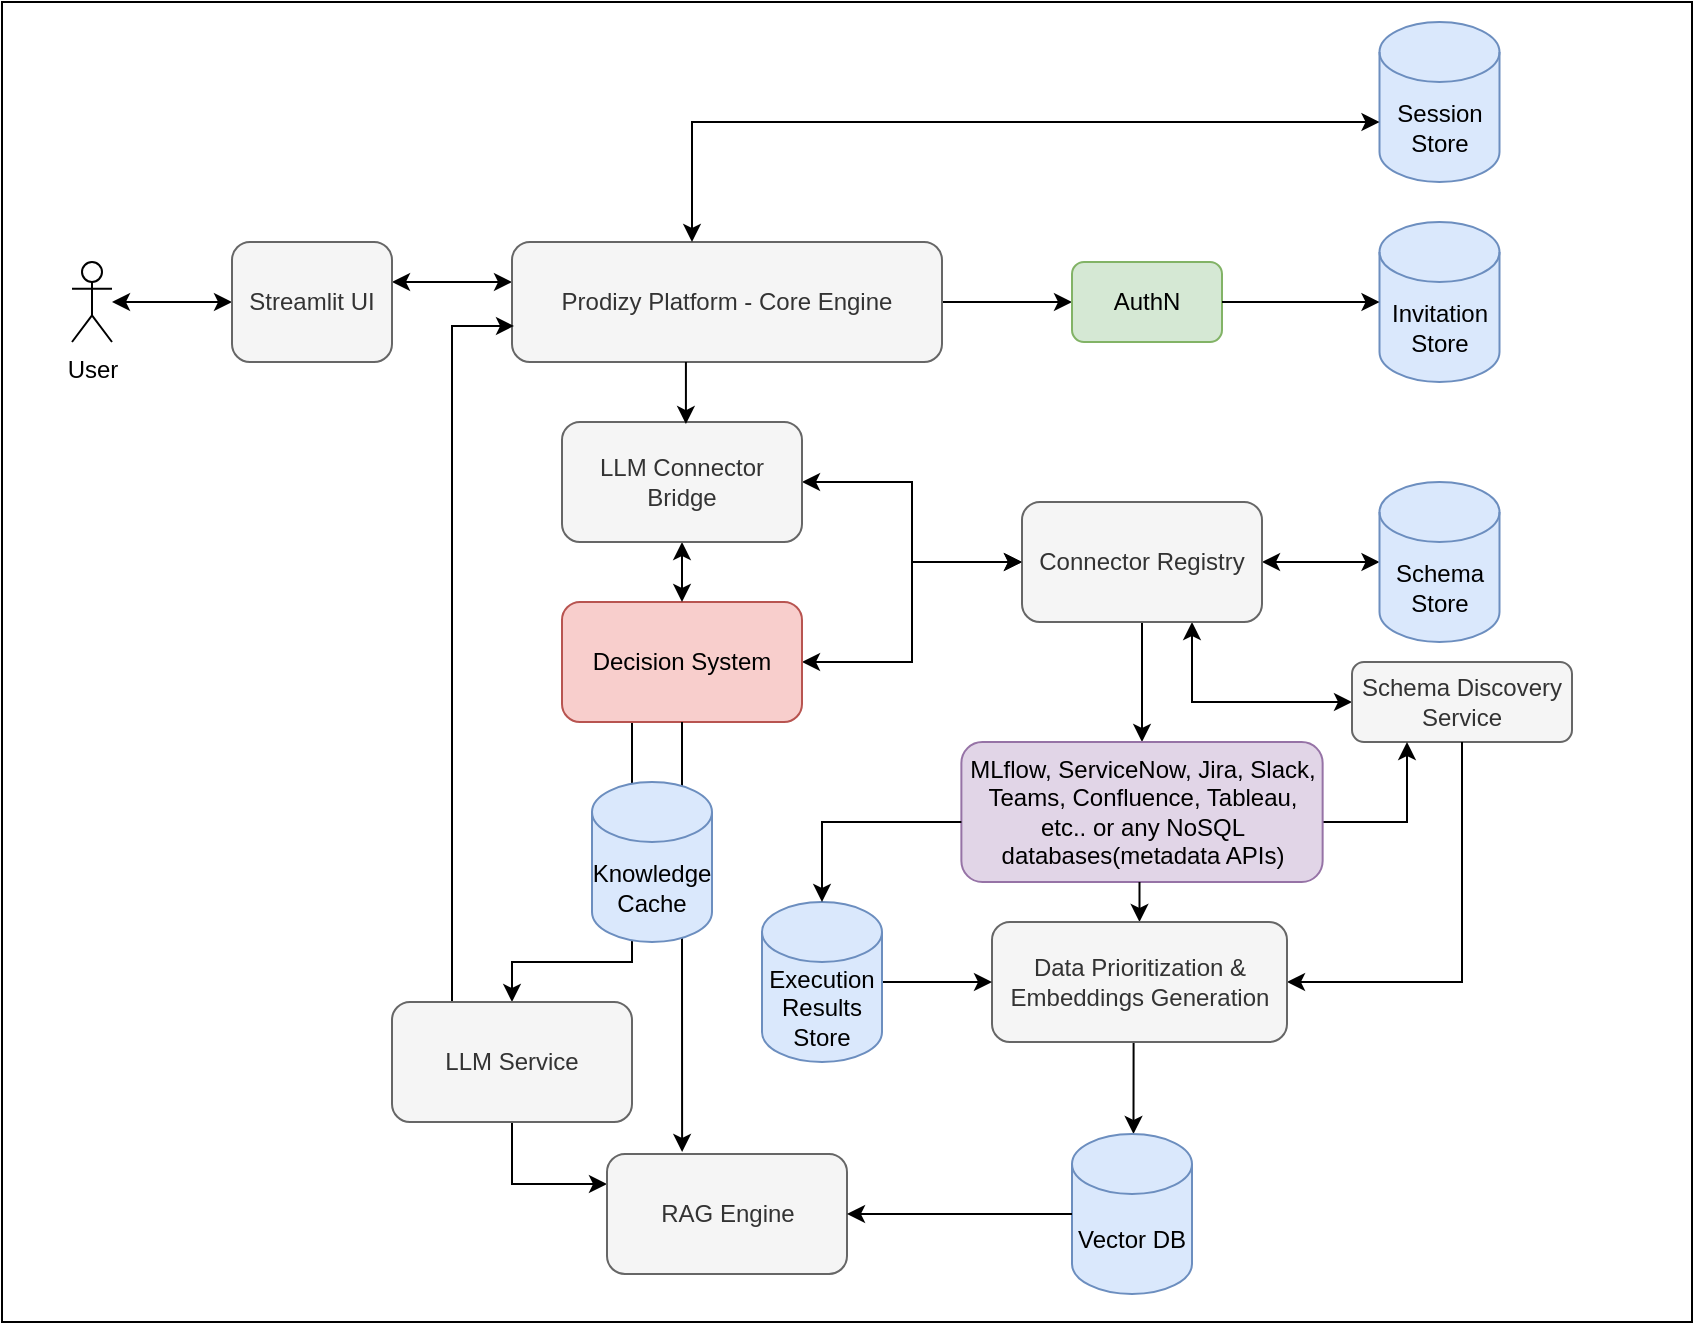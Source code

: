 <mxfile version="26.0.16">
  <diagram name="Page-1" id="i8wkr8u9tjY0ZxnuilSW">
    <mxGraphModel dx="2284" dy="761" grid="1" gridSize="10" guides="1" tooltips="1" connect="1" arrows="1" fold="1" page="1" pageScale="1" pageWidth="850" pageHeight="1100" math="0" shadow="0">
      <root>
        <mxCell id="0" />
        <mxCell id="1" parent="0" />
        <mxCell id="pBoyNUrMg_6SPfZmb3U6-129" value="" style="rounded=0;whiteSpace=wrap;html=1;fontFamily=Helvetica;fontSize=11;fontColor=default;labelBackgroundColor=default;" vertex="1" parent="1">
          <mxGeometry x="-15" y="40" width="845" height="660" as="geometry" />
        </mxCell>
        <mxCell id="pBoyNUrMg_6SPfZmb3U6-2" style="edgeStyle=orthogonalEdgeStyle;rounded=0;orthogonalLoop=1;jettySize=auto;html=1;entryX=0;entryY=0.5;entryDx=0;entryDy=0;startArrow=classic;startFill=1;" edge="1" parent="1" source="pBoyNUrMg_6SPfZmb3U6-1" target="pBoyNUrMg_6SPfZmb3U6-3">
          <mxGeometry relative="1" as="geometry">
            <mxPoint x="160" y="190" as="targetPoint" />
          </mxGeometry>
        </mxCell>
        <mxCell id="pBoyNUrMg_6SPfZmb3U6-1" value="User&lt;div&gt;&lt;br&gt;&lt;/div&gt;" style="shape=umlActor;verticalLabelPosition=bottom;verticalAlign=top;html=1;outlineConnect=0;" vertex="1" parent="1">
          <mxGeometry x="20" y="170" width="20" height="40" as="geometry" />
        </mxCell>
        <mxCell id="pBoyNUrMg_6SPfZmb3U6-4" style="edgeStyle=orthogonalEdgeStyle;rounded=0;orthogonalLoop=1;jettySize=auto;html=1;startArrow=classic;startFill=1;entryX=0;entryY=0.5;entryDx=0;entryDy=0;" edge="1" parent="1">
          <mxGeometry relative="1" as="geometry">
            <mxPoint x="240" y="180" as="targetPoint" />
            <mxPoint x="180" y="180" as="sourcePoint" />
          </mxGeometry>
        </mxCell>
        <mxCell id="pBoyNUrMg_6SPfZmb3U6-3" value="Streamlit UI" style="rounded=1;whiteSpace=wrap;html=1;fillColor=#f5f5f5;strokeColor=#666666;fontColor=#333333;" vertex="1" parent="1">
          <mxGeometry x="100" y="160" width="80" height="60" as="geometry" />
        </mxCell>
        <mxCell id="pBoyNUrMg_6SPfZmb3U6-65" style="edgeStyle=orthogonalEdgeStyle;rounded=0;orthogonalLoop=1;jettySize=auto;html=1;entryX=0;entryY=0.5;entryDx=0;entryDy=0;" edge="1" parent="1" source="pBoyNUrMg_6SPfZmb3U6-5" target="pBoyNUrMg_6SPfZmb3U6-46">
          <mxGeometry relative="1" as="geometry" />
        </mxCell>
        <mxCell id="pBoyNUrMg_6SPfZmb3U6-5" value="Prodizy Platform - Core Engine" style="rounded=1;whiteSpace=wrap;html=1;fillColor=#f5f5f5;strokeColor=#666666;fontColor=#333333;" vertex="1" parent="1">
          <mxGeometry x="240" y="160" width="215" height="60" as="geometry" />
        </mxCell>
        <mxCell id="pBoyNUrMg_6SPfZmb3U6-7" value="Invitation Store" style="shape=cylinder3;whiteSpace=wrap;html=1;boundedLbl=1;backgroundOutline=1;size=15;fillColor=#dae8fc;strokeColor=#6c8ebf;" vertex="1" parent="1">
          <mxGeometry x="673.75" y="150" width="60" height="80" as="geometry" />
        </mxCell>
        <mxCell id="pBoyNUrMg_6SPfZmb3U6-8" value="Session Store" style="shape=cylinder3;whiteSpace=wrap;html=1;boundedLbl=1;backgroundOutline=1;size=15;fillColor=#dae8fc;strokeColor=#6c8ebf;" vertex="1" parent="1">
          <mxGeometry x="673.75" y="50" width="60" height="80" as="geometry" />
        </mxCell>
        <mxCell id="pBoyNUrMg_6SPfZmb3U6-23" style="edgeStyle=orthogonalEdgeStyle;rounded=0;orthogonalLoop=1;jettySize=auto;html=1;startArrow=classic;startFill=1;" edge="1" parent="1" source="pBoyNUrMg_6SPfZmb3U6-12" target="pBoyNUrMg_6SPfZmb3U6-14">
          <mxGeometry relative="1" as="geometry" />
        </mxCell>
        <mxCell id="pBoyNUrMg_6SPfZmb3U6-39" style="edgeStyle=orthogonalEdgeStyle;rounded=0;orthogonalLoop=1;jettySize=auto;html=1;endArrow=classic;endFill=1;startArrow=classic;startFill=1;" edge="1" parent="1" source="pBoyNUrMg_6SPfZmb3U6-14" target="pBoyNUrMg_6SPfZmb3U6-40">
          <mxGeometry relative="1" as="geometry">
            <mxPoint x="660" y="320" as="targetPoint" />
          </mxGeometry>
        </mxCell>
        <mxCell id="pBoyNUrMg_6SPfZmb3U6-62" style="edgeStyle=orthogonalEdgeStyle;rounded=0;orthogonalLoop=1;jettySize=auto;html=1;startArrow=classic;startFill=1;" edge="1" parent="1" source="pBoyNUrMg_6SPfZmb3U6-14">
          <mxGeometry relative="1" as="geometry">
            <mxPoint x="660" y="390" as="targetPoint" />
            <Array as="points">
              <mxPoint x="580" y="390" />
              <mxPoint x="650" y="390" />
            </Array>
          </mxGeometry>
        </mxCell>
        <mxCell id="pBoyNUrMg_6SPfZmb3U6-80" style="edgeStyle=orthogonalEdgeStyle;rounded=0;orthogonalLoop=1;jettySize=auto;html=1;entryX=0.5;entryY=0;entryDx=0;entryDy=0;" edge="1" parent="1" source="pBoyNUrMg_6SPfZmb3U6-14" target="pBoyNUrMg_6SPfZmb3U6-72">
          <mxGeometry relative="1" as="geometry">
            <Array as="points">
              <mxPoint x="555" y="350" />
              <mxPoint x="555" y="350" />
            </Array>
          </mxGeometry>
        </mxCell>
        <mxCell id="pBoyNUrMg_6SPfZmb3U6-14" value="Connector Registry" style="rounded=1;whiteSpace=wrap;html=1;fillColor=#f5f5f5;strokeColor=#666666;fontColor=#333333;" vertex="1" parent="1">
          <mxGeometry x="495" y="290" width="120" height="60" as="geometry" />
        </mxCell>
        <mxCell id="pBoyNUrMg_6SPfZmb3U6-113" style="edgeStyle=orthogonalEdgeStyle;shape=connector;rounded=0;orthogonalLoop=1;jettySize=auto;html=1;strokeColor=default;align=center;verticalAlign=middle;fontFamily=Helvetica;fontSize=11;fontColor=default;labelBackgroundColor=default;endArrow=classic;startArrow=classic;startFill=1;" edge="1" parent="1" source="pBoyNUrMg_6SPfZmb3U6-15" target="pBoyNUrMg_6SPfZmb3U6-14">
          <mxGeometry relative="1" as="geometry" />
        </mxCell>
        <mxCell id="pBoyNUrMg_6SPfZmb3U6-123" style="edgeStyle=orthogonalEdgeStyle;shape=connector;rounded=0;orthogonalLoop=1;jettySize=auto;html=1;entryX=0.5;entryY=0;entryDx=0;entryDy=0;strokeColor=default;align=center;verticalAlign=middle;fontFamily=Helvetica;fontSize=11;fontColor=default;labelBackgroundColor=default;endArrow=classic;" edge="1" parent="1" source="pBoyNUrMg_6SPfZmb3U6-15" target="pBoyNUrMg_6SPfZmb3U6-17">
          <mxGeometry relative="1" as="geometry">
            <Array as="points">
              <mxPoint x="300" y="520" />
              <mxPoint x="240" y="520" />
            </Array>
          </mxGeometry>
        </mxCell>
        <mxCell id="pBoyNUrMg_6SPfZmb3U6-15" value="Decision System" style="rounded=1;whiteSpace=wrap;html=1;fillColor=#f8cecc;strokeColor=#b85450;" vertex="1" parent="1">
          <mxGeometry x="265" y="340" width="120" height="60" as="geometry" />
        </mxCell>
        <mxCell id="pBoyNUrMg_6SPfZmb3U6-45" style="edgeStyle=orthogonalEdgeStyle;rounded=0;orthogonalLoop=1;jettySize=auto;html=1;entryX=0.014;entryY=0.883;entryDx=0;entryDy=0;entryPerimeter=0;" edge="1" parent="1">
          <mxGeometry relative="1" as="geometry">
            <mxPoint x="241.01" y="201.98" as="targetPoint" />
            <mxPoint x="200" y="540" as="sourcePoint" />
            <Array as="points">
              <mxPoint x="210" y="540" />
              <mxPoint x="210" y="202" />
            </Array>
          </mxGeometry>
        </mxCell>
        <mxCell id="pBoyNUrMg_6SPfZmb3U6-94" style="edgeStyle=orthogonalEdgeStyle;rounded=0;orthogonalLoop=1;jettySize=auto;html=1;entryX=0;entryY=0.25;entryDx=0;entryDy=0;" edge="1" parent="1" source="pBoyNUrMg_6SPfZmb3U6-17" target="pBoyNUrMg_6SPfZmb3U6-60">
          <mxGeometry relative="1" as="geometry" />
        </mxCell>
        <mxCell id="pBoyNUrMg_6SPfZmb3U6-17" value="LLM Service" style="rounded=1;whiteSpace=wrap;html=1;fillColor=#f5f5f5;fontColor=#333333;strokeColor=#666666;" vertex="1" parent="1">
          <mxGeometry x="180" y="540" width="120" height="60" as="geometry" />
        </mxCell>
        <mxCell id="pBoyNUrMg_6SPfZmb3U6-40" value="Schema Store" style="shape=cylinder3;whiteSpace=wrap;html=1;boundedLbl=1;backgroundOutline=1;size=15;fillColor=#dae8fc;strokeColor=#6c8ebf;" vertex="1" parent="1">
          <mxGeometry x="673.75" y="280" width="60" height="80" as="geometry" />
        </mxCell>
        <mxCell id="pBoyNUrMg_6SPfZmb3U6-43" style="edgeStyle=orthogonalEdgeStyle;rounded=0;orthogonalLoop=1;jettySize=auto;html=1;startArrow=classic;startFill=1;" edge="1" parent="1" source="pBoyNUrMg_6SPfZmb3U6-5" target="pBoyNUrMg_6SPfZmb3U6-8">
          <mxGeometry relative="1" as="geometry">
            <mxPoint x="628" y="130" as="targetPoint" />
            <Array as="points">
              <mxPoint x="330" y="100" />
            </Array>
          </mxGeometry>
        </mxCell>
        <mxCell id="pBoyNUrMg_6SPfZmb3U6-46" value="AuthN" style="rounded=1;whiteSpace=wrap;html=1;fillColor=#d5e8d4;strokeColor=#82b366;" vertex="1" parent="1">
          <mxGeometry x="520" y="170" width="75" height="40" as="geometry" />
        </mxCell>
        <mxCell id="pBoyNUrMg_6SPfZmb3U6-60" value="RAG Engine" style="rounded=1;whiteSpace=wrap;html=1;fillColor=#f5f5f5;strokeColor=#666666;fontColor=#333333;" vertex="1" parent="1">
          <mxGeometry x="287.5" y="616" width="120" height="60" as="geometry" />
        </mxCell>
        <mxCell id="pBoyNUrMg_6SPfZmb3U6-63" value="Schema Discovery Service" style="rounded=1;whiteSpace=wrap;html=1;fillColor=#f5f5f5;strokeColor=#666666;fontColor=#333333;" vertex="1" parent="1">
          <mxGeometry x="660" y="370" width="110" height="40" as="geometry" />
        </mxCell>
        <mxCell id="pBoyNUrMg_6SPfZmb3U6-66" style="edgeStyle=orthogonalEdgeStyle;rounded=0;orthogonalLoop=1;jettySize=auto;html=1;entryX=0;entryY=0.5;entryDx=0;entryDy=0;entryPerimeter=0;" edge="1" parent="1" source="pBoyNUrMg_6SPfZmb3U6-46" target="pBoyNUrMg_6SPfZmb3U6-7">
          <mxGeometry relative="1" as="geometry">
            <mxPoint x="670" y="190" as="targetPoint" />
            <Array as="points" />
          </mxGeometry>
        </mxCell>
        <mxCell id="pBoyNUrMg_6SPfZmb3U6-127" style="edgeStyle=orthogonalEdgeStyle;shape=connector;rounded=0;orthogonalLoop=1;jettySize=auto;html=1;entryX=0.25;entryY=1;entryDx=0;entryDy=0;strokeColor=default;align=center;verticalAlign=middle;fontFamily=Helvetica;fontSize=11;fontColor=default;labelBackgroundColor=default;endArrow=classic;" edge="1" parent="1" source="pBoyNUrMg_6SPfZmb3U6-72" target="pBoyNUrMg_6SPfZmb3U6-63">
          <mxGeometry relative="1" as="geometry">
            <Array as="points">
              <mxPoint x="688" y="450" />
            </Array>
          </mxGeometry>
        </mxCell>
        <mxCell id="pBoyNUrMg_6SPfZmb3U6-72" value="MLflow, ServiceNow, Jira, Slack, Teams, Confluence, Tableau, etc.. or any NoSQL databases(metadata APIs)" style="rounded=1;whiteSpace=wrap;html=1;fillColor=#e1d5e7;strokeColor=#9673a6;" vertex="1" parent="1">
          <mxGeometry x="464.69" y="410" width="180.63" height="70" as="geometry" />
        </mxCell>
        <mxCell id="pBoyNUrMg_6SPfZmb3U6-79" style="edgeStyle=orthogonalEdgeStyle;rounded=0;orthogonalLoop=1;jettySize=auto;html=1;entryX=0.5;entryY=0;entryDx=0;entryDy=0;" edge="1" parent="1" source="pBoyNUrMg_6SPfZmb3U6-72" target="pBoyNUrMg_6SPfZmb3U6-81">
          <mxGeometry relative="1" as="geometry">
            <mxPoint x="559.04" y="517.025" as="targetPoint" />
            <Array as="points">
              <mxPoint x="550" y="470" />
              <mxPoint x="550" y="470" />
            </Array>
          </mxGeometry>
        </mxCell>
        <mxCell id="pBoyNUrMg_6SPfZmb3U6-107" style="edgeStyle=orthogonalEdgeStyle;shape=connector;rounded=0;orthogonalLoop=1;jettySize=auto;html=1;strokeColor=default;align=center;verticalAlign=middle;fontFamily=Helvetica;fontSize=11;fontColor=default;labelBackgroundColor=default;endArrow=classic;" edge="1" parent="1">
          <mxGeometry relative="1" as="geometry">
            <mxPoint x="550.75" y="560" as="sourcePoint" />
            <mxPoint x="550.75" y="606" as="targetPoint" />
            <Array as="points">
              <mxPoint x="547" y="560" />
              <mxPoint x="547" y="560" />
            </Array>
          </mxGeometry>
        </mxCell>
        <mxCell id="pBoyNUrMg_6SPfZmb3U6-126" style="edgeStyle=orthogonalEdgeStyle;shape=connector;rounded=0;orthogonalLoop=1;jettySize=auto;html=1;entryX=0.5;entryY=1;entryDx=0;entryDy=0;strokeColor=default;align=center;verticalAlign=middle;fontFamily=Helvetica;fontSize=11;fontColor=default;labelBackgroundColor=default;endArrow=none;startArrow=classic;startFill=1;" edge="1" parent="1" source="pBoyNUrMg_6SPfZmb3U6-81" target="pBoyNUrMg_6SPfZmb3U6-63">
          <mxGeometry relative="1" as="geometry" />
        </mxCell>
        <mxCell id="pBoyNUrMg_6SPfZmb3U6-81" value="Data Prioritization &amp;amp; Embeddings Generation" style="rounded=1;whiteSpace=wrap;html=1;fillColor=#f5f5f5;fontColor=#333333;strokeColor=#666666;" vertex="1" parent="1">
          <mxGeometry x="480" y="500" width="147.5" height="60" as="geometry" />
        </mxCell>
        <mxCell id="pBoyNUrMg_6SPfZmb3U6-85" value="Vector DB" style="shape=cylinder3;whiteSpace=wrap;html=1;boundedLbl=1;backgroundOutline=1;size=15;fillColor=#dae8fc;strokeColor=#6c8ebf;" vertex="1" parent="1">
          <mxGeometry x="520" y="606" width="60" height="80" as="geometry" />
        </mxCell>
        <mxCell id="pBoyNUrMg_6SPfZmb3U6-95" style="edgeStyle=orthogonalEdgeStyle;rounded=0;orthogonalLoop=1;jettySize=auto;html=1;entryX=0;entryY=0.5;entryDx=0;entryDy=0;entryPerimeter=0;endArrow=none;startFill=1;startArrow=classic;" edge="1" parent="1" source="pBoyNUrMg_6SPfZmb3U6-60" target="pBoyNUrMg_6SPfZmb3U6-85">
          <mxGeometry relative="1" as="geometry" />
        </mxCell>
        <mxCell id="pBoyNUrMg_6SPfZmb3U6-124" style="edgeStyle=orthogonalEdgeStyle;shape=connector;rounded=0;orthogonalLoop=1;jettySize=auto;html=1;strokeColor=default;align=center;verticalAlign=middle;fontFamily=Helvetica;fontSize=11;fontColor=default;labelBackgroundColor=default;endArrow=classic;" edge="1" parent="1" source="pBoyNUrMg_6SPfZmb3U6-100" target="pBoyNUrMg_6SPfZmb3U6-81">
          <mxGeometry relative="1" as="geometry" />
        </mxCell>
        <mxCell id="pBoyNUrMg_6SPfZmb3U6-100" value="Execution Results Store" style="shape=cylinder3;whiteSpace=wrap;html=1;boundedLbl=1;backgroundOutline=1;size=15;fillColor=#dae8fc;strokeColor=#6c8ebf;" vertex="1" parent="1">
          <mxGeometry x="365" y="490" width="60" height="80" as="geometry" />
        </mxCell>
        <mxCell id="pBoyNUrMg_6SPfZmb3U6-104" style="edgeStyle=orthogonalEdgeStyle;shape=connector;rounded=0;orthogonalLoop=1;jettySize=auto;html=1;entryX=0.5;entryY=0;entryDx=0;entryDy=0;entryPerimeter=0;strokeColor=default;align=center;verticalAlign=middle;fontFamily=Helvetica;fontSize=11;fontColor=default;labelBackgroundColor=default;endArrow=classic;" edge="1" parent="1" source="pBoyNUrMg_6SPfZmb3U6-72" target="pBoyNUrMg_6SPfZmb3U6-100">
          <mxGeometry relative="1" as="geometry">
            <Array as="points">
              <mxPoint x="395" y="450" />
            </Array>
          </mxGeometry>
        </mxCell>
        <mxCell id="pBoyNUrMg_6SPfZmb3U6-112" style="edgeStyle=orthogonalEdgeStyle;shape=connector;rounded=0;orthogonalLoop=1;jettySize=auto;html=1;strokeColor=default;align=center;verticalAlign=middle;fontFamily=Helvetica;fontSize=11;fontColor=default;labelBackgroundColor=default;endArrow=classic;startArrow=classic;startFill=1;" edge="1" parent="1" source="pBoyNUrMg_6SPfZmb3U6-12" target="pBoyNUrMg_6SPfZmb3U6-15">
          <mxGeometry relative="1" as="geometry" />
        </mxCell>
        <mxCell id="pBoyNUrMg_6SPfZmb3U6-12" value="LLM Connector Bridge" style="rounded=1;whiteSpace=wrap;html=1;fillColor=#f5f5f5;strokeColor=#666666;fontColor=#333333;" vertex="1" parent="1">
          <mxGeometry x="265" y="250" width="120" height="60" as="geometry" />
        </mxCell>
        <mxCell id="pBoyNUrMg_6SPfZmb3U6-111" style="edgeStyle=orthogonalEdgeStyle;shape=connector;rounded=0;orthogonalLoop=1;jettySize=auto;html=1;entryX=0.608;entryY=0.017;entryDx=0;entryDy=0;entryPerimeter=0;strokeColor=default;align=center;verticalAlign=middle;fontFamily=Helvetica;fontSize=11;fontColor=default;labelBackgroundColor=default;endArrow=classic;" edge="1" parent="1">
          <mxGeometry relative="1" as="geometry">
            <mxPoint x="326.96" y="220" as="sourcePoint" />
            <mxPoint x="326.96" y="251.02" as="targetPoint" />
            <Array as="points">
              <mxPoint x="327" y="220" />
              <mxPoint x="327" y="220" />
            </Array>
          </mxGeometry>
        </mxCell>
        <mxCell id="pBoyNUrMg_6SPfZmb3U6-117" style="edgeStyle=orthogonalEdgeStyle;shape=connector;rounded=0;orthogonalLoop=1;jettySize=auto;html=1;entryX=0.313;entryY=-0.017;entryDx=0;entryDy=0;entryPerimeter=0;strokeColor=default;align=center;verticalAlign=middle;fontFamily=Helvetica;fontSize=11;fontColor=default;labelBackgroundColor=default;endArrow=classic;startArrow=none;startFill=0;endFill=1;" edge="1" parent="1" source="pBoyNUrMg_6SPfZmb3U6-15" target="pBoyNUrMg_6SPfZmb3U6-60">
          <mxGeometry relative="1" as="geometry" />
        </mxCell>
        <mxCell id="pBoyNUrMg_6SPfZmb3U6-121" value="Knowledge Cache" style="shape=cylinder3;whiteSpace=wrap;html=1;boundedLbl=1;backgroundOutline=1;size=15;fillColor=#dae8fc;strokeColor=#6c8ebf;" vertex="1" parent="1">
          <mxGeometry x="280" y="430" width="60" height="80" as="geometry" />
        </mxCell>
      </root>
    </mxGraphModel>
  </diagram>
</mxfile>
